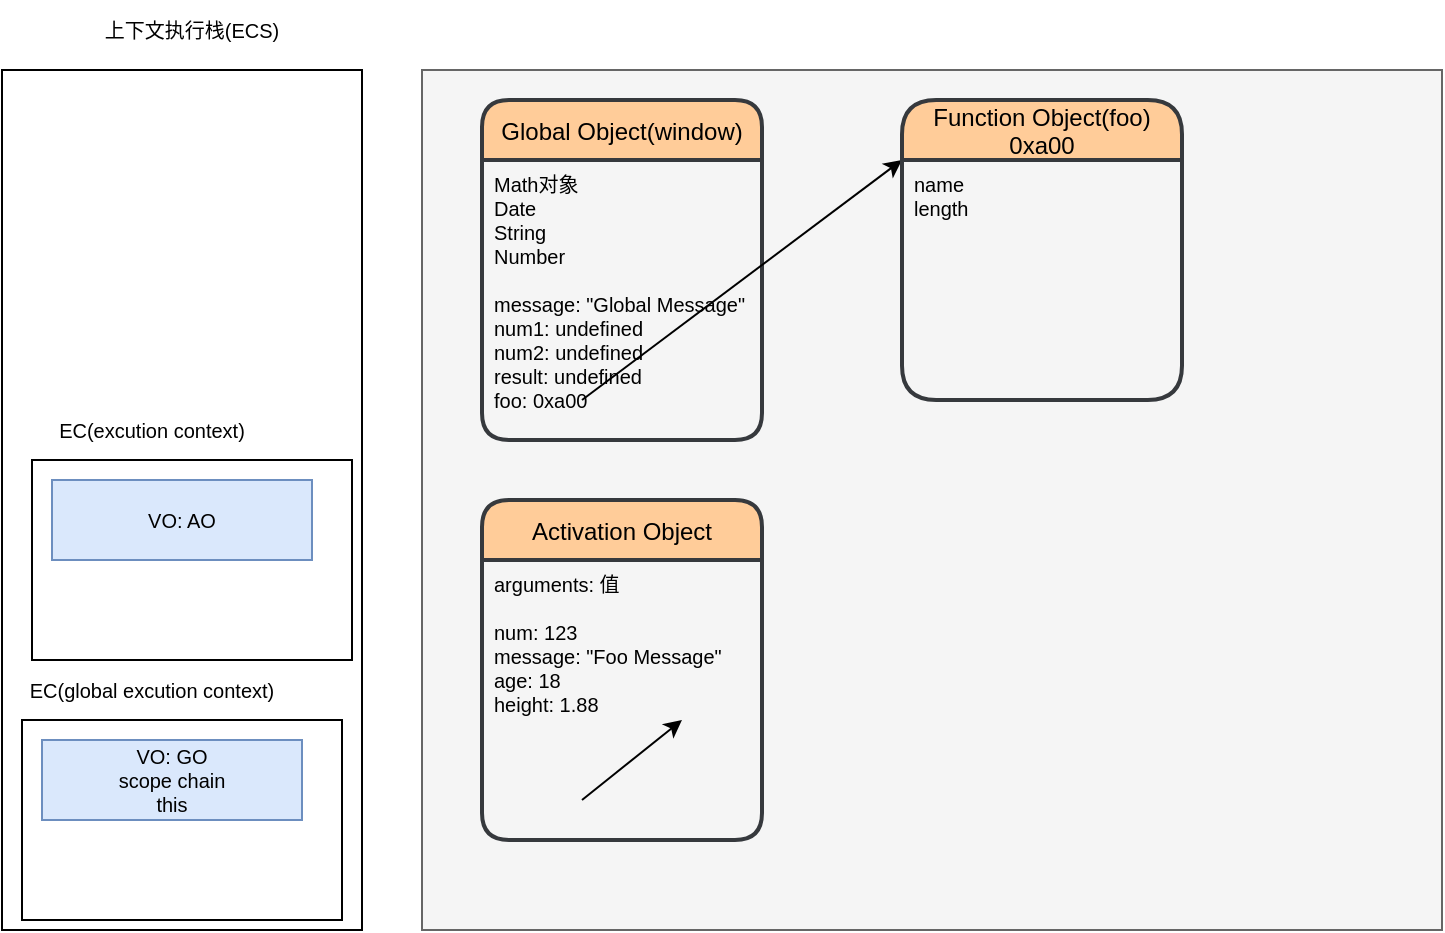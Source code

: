 <mxfile>
    <diagram id="uLGjIXd_daF9JAu25Qmv" name="foo第一次执行123">
        <mxGraphModel grid="1" gridSize="10" guides="1" tooltips="1" connect="1" arrows="1" page="1" fold="1" pageScale="1" pageWidth="827" pageHeight="1169" math="0" shadow="0">
            <root>
                <mxCell id="0"/>
                <mxCell id="1" parent="0"/>
                <mxCell id="2" value="" style="rounded=0;whiteSpace=wrap;html=1;" parent="1" vertex="1">
                    <mxGeometry x="40" y="155" width="180" height="430" as="geometry"/>
                </mxCell>
                <mxCell id="3" value="" style="rounded=0;whiteSpace=wrap;html=1;fillColor=#f5f5f5;strokeColor=#666666;fontColor=#333333;" parent="1" vertex="1">
                    <mxGeometry x="250" y="155" width="510" height="430" as="geometry"/>
                </mxCell>
                <mxCell id="14" value="Global Object(window)" style="swimlane;childLayout=stackLayout;horizontal=1;startSize=30;horizontalStack=0;rounded=1;fontSize=12;fontStyle=0;strokeWidth=2;resizeParent=0;resizeLast=1;shadow=0;dashed=0;align=center;fillColor=#ffcc99;strokeColor=#36393d;" parent="1" vertex="1">
                    <mxGeometry x="280" y="170" width="140" height="170" as="geometry"/>
                </mxCell>
                <mxCell id="15" value="Math对象&#10;Date&#10;String&#10;Number&#10;&#10;message: &quot;Global Message&quot;&#10;num1: undefined&#10;num2: undefined&#10;result: undefined&#10;foo: 0xa00" style="align=left;strokeColor=none;fillColor=none;spacingLeft=4;fontSize=10;verticalAlign=top;resizable=0;rotatable=0;part=1;" parent="14" vertex="1">
                    <mxGeometry y="30" width="140" height="140" as="geometry"/>
                </mxCell>
                <mxCell id="21" value="" style="endArrow=classic;html=1;fontSize=10;entryX=0;entryY=0;entryDx=0;entryDy=0;" parent="14" target="20" edge="1">
                    <mxGeometry width="50" height="50" relative="1" as="geometry">
                        <mxPoint x="50" y="150" as="sourcePoint"/>
                        <mxPoint x="100" y="110" as="targetPoint"/>
                    </mxGeometry>
                </mxCell>
                <mxCell id="16" value="上下文执行栈(ECS)" style="text;html=1;strokeColor=none;fillColor=none;align=center;verticalAlign=middle;whiteSpace=wrap;rounded=0;fontSize=10;" parent="1" vertex="1">
                    <mxGeometry x="90" y="120" width="90" height="30" as="geometry"/>
                </mxCell>
                <mxCell id="17" value="" style="rounded=0;whiteSpace=wrap;html=1;fontSize=10;" parent="1" vertex="1">
                    <mxGeometry x="50" y="480" width="160" height="100" as="geometry"/>
                </mxCell>
                <mxCell id="18" value="EC(global excution context)" style="text;html=1;strokeColor=none;fillColor=none;align=center;verticalAlign=middle;whiteSpace=wrap;rounded=0;fontSize=10;" parent="1" vertex="1">
                    <mxGeometry x="50" y="450" width="130" height="30" as="geometry"/>
                </mxCell>
                <mxCell id="19" value="Function Object(foo)&#10;0xa00" style="swimlane;childLayout=stackLayout;horizontal=1;startSize=30;horizontalStack=0;rounded=1;fontSize=12;fontStyle=0;strokeWidth=2;resizeParent=0;resizeLast=1;shadow=0;dashed=0;align=center;fillColor=#ffcc99;strokeColor=#36393d;arcSize=19;" parent="1" vertex="1">
                    <mxGeometry x="490" y="170" width="140" height="150" as="geometry"/>
                </mxCell>
                <mxCell id="20" value="name&#10;length" style="align=left;strokeColor=none;fillColor=none;spacingLeft=4;fontSize=10;verticalAlign=top;resizable=0;rotatable=0;part=1;" parent="19" vertex="1">
                    <mxGeometry y="30" width="140" height="120" as="geometry"/>
                </mxCell>
                <mxCell id="22" value="VO: GO&lt;br&gt;scope chain&lt;br&gt;this" style="rounded=0;whiteSpace=wrap;html=1;fontSize=10;fillColor=#dae8fc;strokeColor=#6c8ebf;" parent="1" vertex="1">
                    <mxGeometry x="60" y="490" width="130" height="40" as="geometry"/>
                </mxCell>
                <mxCell id="23" value="" style="rounded=0;whiteSpace=wrap;html=1;fontSize=10;" vertex="1" parent="1">
                    <mxGeometry x="55" y="350" width="160" height="100" as="geometry"/>
                </mxCell>
                <mxCell id="24" value="EC(excution context)" style="text;html=1;strokeColor=none;fillColor=none;align=center;verticalAlign=middle;whiteSpace=wrap;rounded=0;fontSize=10;" vertex="1" parent="1">
                    <mxGeometry x="50" y="320" width="130" height="30" as="geometry"/>
                </mxCell>
                <mxCell id="25" value="VO: AO" style="rounded=0;whiteSpace=wrap;html=1;fontSize=10;fillColor=#dae8fc;strokeColor=#6c8ebf;" vertex="1" parent="1">
                    <mxGeometry x="65" y="360" width="130" height="40" as="geometry"/>
                </mxCell>
                <mxCell id="29" value="Activation Object" style="swimlane;childLayout=stackLayout;horizontal=1;startSize=30;horizontalStack=0;rounded=1;fontSize=12;fontStyle=0;strokeWidth=2;resizeParent=0;resizeLast=1;shadow=0;dashed=0;align=center;fillColor=#ffcc99;strokeColor=#36393d;" vertex="1" parent="1">
                    <mxGeometry x="280" y="370" width="140" height="170" as="geometry"/>
                </mxCell>
                <mxCell id="30" value="arguments: 值&#10;&#10;num: 123&#10;message: &quot;Foo Message&quot;&#10;age: 18&#10;height: 1.88&#10;" style="align=left;strokeColor=none;fillColor=none;spacingLeft=4;fontSize=10;verticalAlign=top;resizable=0;rotatable=0;part=1;" vertex="1" parent="29">
                    <mxGeometry y="30" width="140" height="140" as="geometry"/>
                </mxCell>
                <mxCell id="31" value="" style="endArrow=classic;html=1;fontSize=10;entryX=0;entryY=0;entryDx=0;entryDy=0;" edge="1" parent="29">
                    <mxGeometry width="50" height="50" relative="1" as="geometry">
                        <mxPoint x="50" y="150" as="sourcePoint"/>
                        <mxPoint x="100" y="110" as="targetPoint"/>
                    </mxGeometry>
                </mxCell>
            </root>
        </mxGraphModel>
    </diagram>
    <diagram name="foo第二次执行321" id="kH5W5_nkseoLFi4lJsZV">
        <mxGraphModel dx="786" dy="461" grid="1" gridSize="10" guides="1" tooltips="1" connect="1" arrows="1" fold="1" page="1" pageScale="1" pageWidth="827" pageHeight="1169" math="0" shadow="0">
            <root>
                <mxCell id="PvC0We6HO9MhBotk_Ccg-0"/>
                <mxCell id="PvC0We6HO9MhBotk_Ccg-1" parent="PvC0We6HO9MhBotk_Ccg-0"/>
                <mxCell id="PvC0We6HO9MhBotk_Ccg-2" value="" style="rounded=0;whiteSpace=wrap;html=1;" parent="PvC0We6HO9MhBotk_Ccg-1" vertex="1">
                    <mxGeometry x="40" y="155" width="180" height="430" as="geometry"/>
                </mxCell>
                <mxCell id="PvC0We6HO9MhBotk_Ccg-3" value="" style="rounded=0;whiteSpace=wrap;html=1;fillColor=#f5f5f5;strokeColor=#666666;fontColor=#333333;" parent="PvC0We6HO9MhBotk_Ccg-1" vertex="1">
                    <mxGeometry x="250" y="155" width="510" height="430" as="geometry"/>
                </mxCell>
                <mxCell id="PvC0We6HO9MhBotk_Ccg-4" value="Global Object(window)" style="swimlane;childLayout=stackLayout;horizontal=1;startSize=30;horizontalStack=0;rounded=1;fontSize=12;fontStyle=0;strokeWidth=2;resizeParent=0;resizeLast=1;shadow=0;dashed=0;align=center;fillColor=#ffcc99;strokeColor=#36393d;" parent="PvC0We6HO9MhBotk_Ccg-1" vertex="1">
                    <mxGeometry x="280" y="170" width="140" height="170" as="geometry"/>
                </mxCell>
                <mxCell id="PvC0We6HO9MhBotk_Ccg-5" value="Math对象&#10;Date&#10;String&#10;Number&#10;&#10;message: &quot;Global Message&quot;&#10;num1: undefined&#10;num2: undefined&#10;result: undefined&#10;foo: 0xa00" style="align=left;strokeColor=none;fillColor=none;spacingLeft=4;fontSize=10;verticalAlign=top;resizable=0;rotatable=0;part=1;" parent="PvC0We6HO9MhBotk_Ccg-4" vertex="1">
                    <mxGeometry y="30" width="140" height="140" as="geometry"/>
                </mxCell>
                <mxCell id="PvC0We6HO9MhBotk_Ccg-6" value="" style="endArrow=classic;html=1;fontSize=10;entryX=0;entryY=0;entryDx=0;entryDy=0;" parent="PvC0We6HO9MhBotk_Ccg-4" target="PvC0We6HO9MhBotk_Ccg-11" edge="1">
                    <mxGeometry width="50" height="50" relative="1" as="geometry">
                        <mxPoint x="50" y="150" as="sourcePoint"/>
                        <mxPoint x="100" y="110" as="targetPoint"/>
                    </mxGeometry>
                </mxCell>
                <mxCell id="PvC0We6HO9MhBotk_Ccg-7" value="上下文执行栈(ECS)" style="text;html=1;strokeColor=none;fillColor=none;align=center;verticalAlign=middle;whiteSpace=wrap;rounded=0;fontSize=10;" parent="PvC0We6HO9MhBotk_Ccg-1" vertex="1">
                    <mxGeometry x="90" y="120" width="90" height="30" as="geometry"/>
                </mxCell>
                <mxCell id="PvC0We6HO9MhBotk_Ccg-8" value="" style="rounded=0;whiteSpace=wrap;html=1;fontSize=10;" parent="PvC0We6HO9MhBotk_Ccg-1" vertex="1">
                    <mxGeometry x="50" y="480" width="160" height="100" as="geometry"/>
                </mxCell>
                <mxCell id="PvC0We6HO9MhBotk_Ccg-9" value="EC(global excution context)" style="text;html=1;strokeColor=none;fillColor=none;align=center;verticalAlign=middle;whiteSpace=wrap;rounded=0;fontSize=10;" parent="PvC0We6HO9MhBotk_Ccg-1" vertex="1">
                    <mxGeometry x="50" y="450" width="130" height="30" as="geometry"/>
                </mxCell>
                <mxCell id="PvC0We6HO9MhBotk_Ccg-10" value="Function Object(foo)&#10;0xa00" style="swimlane;childLayout=stackLayout;horizontal=1;startSize=30;horizontalStack=0;rounded=1;fontSize=12;fontStyle=0;strokeWidth=2;resizeParent=0;resizeLast=1;shadow=0;dashed=0;align=center;fillColor=#ffcc99;strokeColor=#36393d;arcSize=19;" parent="PvC0We6HO9MhBotk_Ccg-1" vertex="1">
                    <mxGeometry x="490" y="170" width="140" height="150" as="geometry"/>
                </mxCell>
                <mxCell id="PvC0We6HO9MhBotk_Ccg-11" value="name&#10;length" style="align=left;strokeColor=none;fillColor=none;spacingLeft=4;fontSize=10;verticalAlign=top;resizable=0;rotatable=0;part=1;" parent="PvC0We6HO9MhBotk_Ccg-10" vertex="1">
                    <mxGeometry y="30" width="140" height="120" as="geometry"/>
                </mxCell>
                <mxCell id="PvC0We6HO9MhBotk_Ccg-12" value="VO: GO&lt;br&gt;scope chain&lt;br&gt;this" style="rounded=0;whiteSpace=wrap;html=1;fontSize=10;fillColor=#dae8fc;strokeColor=#6c8ebf;" parent="PvC0We6HO9MhBotk_Ccg-1" vertex="1">
                    <mxGeometry x="60" y="490" width="130" height="40" as="geometry"/>
                </mxCell>
                <mxCell id="PvC0We6HO9MhBotk_Ccg-16" value="Activation Object" style="swimlane;childLayout=stackLayout;horizontal=1;startSize=30;horizontalStack=0;rounded=1;fontSize=12;fontStyle=0;strokeWidth=2;resizeParent=0;resizeLast=1;shadow=0;dashed=0;align=center;fillColor=#ffcc99;strokeColor=#36393d;" parent="PvC0We6HO9MhBotk_Ccg-1" vertex="1">
                    <mxGeometry x="280" y="370" width="140" height="170" as="geometry"/>
                </mxCell>
                <mxCell id="PvC0We6HO9MhBotk_Ccg-17" value="arguments: 值&#10;&#10;num: 123&#10;message: &quot;Foo Message&quot;&#10;age: 18&#10;height: 1.88&#10;" style="align=left;strokeColor=none;fillColor=none;spacingLeft=4;fontSize=10;verticalAlign=top;resizable=0;rotatable=0;part=1;" parent="PvC0We6HO9MhBotk_Ccg-16" vertex="1">
                    <mxGeometry y="30" width="140" height="140" as="geometry"/>
                </mxCell>
                <mxCell id="PvC0We6HO9MhBotk_Ccg-19" value="" style="rounded=0;whiteSpace=wrap;html=1;fontSize=10;" parent="PvC0We6HO9MhBotk_Ccg-1" vertex="1">
                    <mxGeometry x="50" y="340" width="160" height="100" as="geometry"/>
                </mxCell>
                <mxCell id="PvC0We6HO9MhBotk_Ccg-20" value="EC(excution context)" style="text;html=1;strokeColor=none;fillColor=none;align=center;verticalAlign=middle;whiteSpace=wrap;rounded=0;fontSize=10;" parent="PvC0We6HO9MhBotk_Ccg-1" vertex="1">
                    <mxGeometry x="60" y="310" width="130" height="30" as="geometry"/>
                </mxCell>
                <mxCell id="PvC0We6HO9MhBotk_Ccg-21" value="VO: AO" style="rounded=0;whiteSpace=wrap;html=1;fontSize=10;fillColor=#dae8fc;strokeColor=#6c8ebf;" parent="PvC0We6HO9MhBotk_Ccg-1" vertex="1">
                    <mxGeometry x="65" y="350" width="130" height="40" as="geometry"/>
                </mxCell>
                <mxCell id="PvC0We6HO9MhBotk_Ccg-13" value="Activation Object" style="swimlane;childLayout=stackLayout;horizontal=1;startSize=30;horizontalStack=0;rounded=1;fontSize=12;fontStyle=0;strokeWidth=2;resizeParent=0;resizeLast=1;shadow=0;dashed=0;align=center;fillColor=#ffcc99;strokeColor=#36393d;" vertex="1" parent="PvC0We6HO9MhBotk_Ccg-1">
                    <mxGeometry x="480" y="370" width="140" height="170" as="geometry"/>
                </mxCell>
                <mxCell id="PvC0We6HO9MhBotk_Ccg-14" value="arguments: 值&#10;&#10;num: 321&#10;message: &quot;Foo Message&quot;&#10;age: 18&#10;height: 1.88&#10;" style="align=left;strokeColor=none;fillColor=none;spacingLeft=4;fontSize=10;verticalAlign=top;resizable=0;rotatable=0;part=1;" vertex="1" parent="PvC0We6HO9MhBotk_Ccg-13">
                    <mxGeometry y="30" width="140" height="140" as="geometry"/>
                </mxCell>
                <mxCell id="PvC0We6HO9MhBotk_Ccg-15" value="" style="endArrow=classic;html=1;fontSize=10;exitX=0.654;exitY=0.5;exitDx=0;exitDy=0;exitPerimeter=0;" edge="1" parent="PvC0We6HO9MhBotk_Ccg-1" source="PvC0We6HO9MhBotk_Ccg-21" target="PvC0We6HO9MhBotk_Ccg-14">
                    <mxGeometry width="50" height="50" relative="1" as="geometry">
                        <mxPoint x="340" y="330" as="sourcePoint"/>
                        <mxPoint x="500" y="210" as="targetPoint"/>
                    </mxGeometry>
                </mxCell>
            </root>
        </mxGraphModel>
    </diagram>
</mxfile>